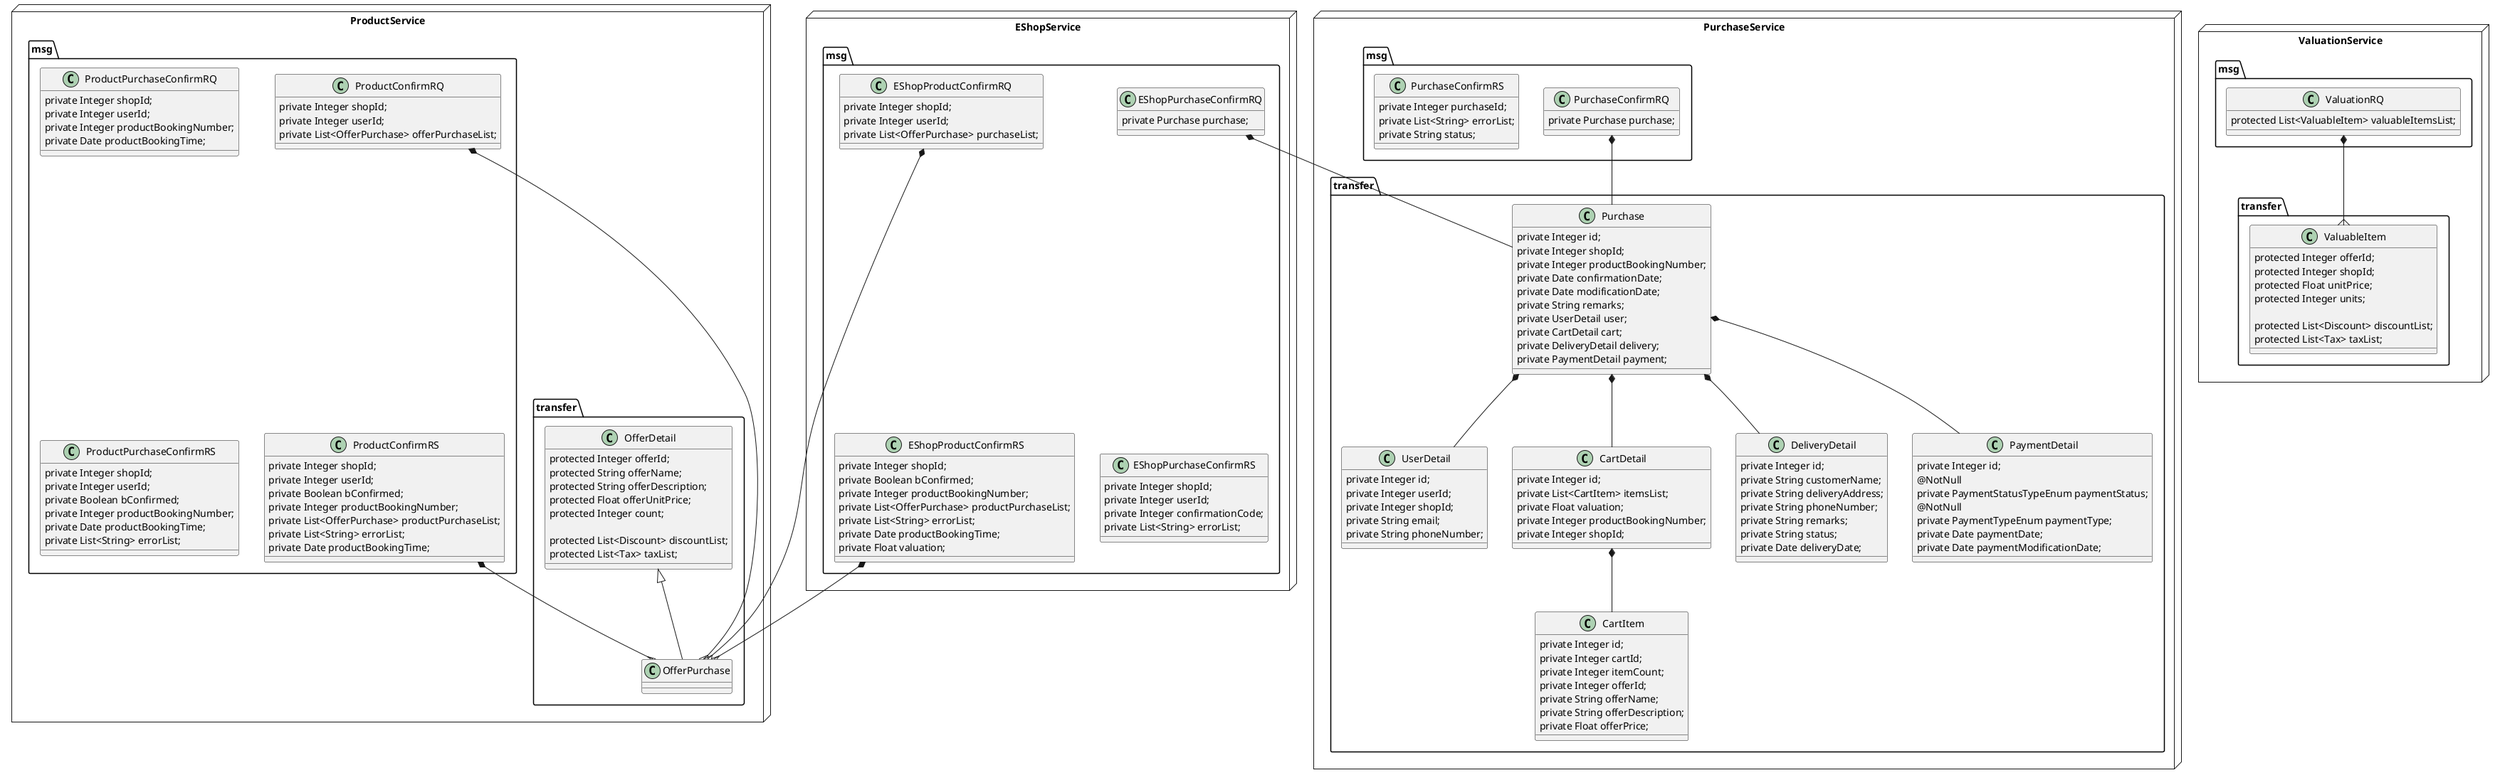 @startuml

node EShopService {

}

package EShopService.msg {
    class EShopProductConfirmRQ {
        private Integer shopId;
        private Integer userId;
        private List<OfferPurchase> purchaseList;
    }


    class EShopProductConfirmRS {
        private Integer shopId;
        private Boolean bConfirmed;
        private Integer productBookingNumber;
        private List<OfferPurchase> productPurchaseList;
        private List<String> errorList;
        private Date productBookingTime;
        private Float valuation;
    }

    class EShopPurchaseConfirmRQ {    
    	private Purchase purchase;        
        }

    class EShopPurchaseConfirmRS {
        private Integer shopId;
        private Integer userId;
        private Integer confirmationCode;
        private List<String> errorList;    
    }
    
    EShopProductConfirmRQ -[hidden]--> EShopProductConfirmRS
    EShopPurchaseConfirmRQ -[hidden]--> EShopPurchaseConfirmRS


}




EShopProductConfirmRQ *--{ ProductService.transfer.OfferPurchase
EShopProductConfirmRS *--{ ProductService.transfer.OfferPurchase

EShopPurchaseConfirmRQ *-- PurchaseService.transfer.Purchase


node ProductService {

}

package ProductService.msg {

    class ProductConfirmRQ {

        private Integer shopId;
        private Integer userId;
        private List<OfferPurchase> offerPurchaseList;
    }

    class ProductConfirmRS {
        private Integer shopId;
        private Integer userId;
        private Boolean bConfirmed;
        private Integer productBookingNumber;
        private List<OfferPurchase> productPurchaseList;
        private List<String> errorList;
        private Date productBookingTime;
    }
    
    class ProductPurchaseConfirmRQ {
    	private Integer shopId;
        private Integer userId;
        private Integer productBookingNumber;
        private Date productBookingTime;    
    }
    
    class ProductPurchaseConfirmRS {
        private Integer shopId;
        private Integer userId;
        private Boolean bConfirmed;
        private Integer productBookingNumber;
        private Date productBookingTime;
        private List<String> errorList;    
    }
    
    ProductConfirmRQ -[hidden]--> ProductConfirmRS
    ProductPurchaseConfirmRQ -[hidden]--> ProductPurchaseConfirmRS
    
    ProductConfirmRQ *--{ ProductService.transfer.OfferPurchase
	ProductConfirmRS *--{ ProductService.transfer.OfferPurchase

}

package ProductService.transfer {

    class OfferDetail {
        protected Integer offerId;
        protected String offerName;
        protected String offerDescription;
        protected Float offerUnitPrice;
        protected Integer count;

        protected List<Discount> discountList;
        protected List<Tax> taxList;
    }
    
    
    
    class OfferPurchase {
    }
    
    OfferDetail <|-- OfferPurchase

}


node ValuationService {
}

package ValuationService.msg {

    class ValuationRQ {
        protected List<ValuableItem> valuableItemsList;
    }


    
    ValuationRQ *--{ ValuationService.transfer.ValuableItem

}

package ValuationService.transfer {

    class ValuableItem {
        protected Integer offerId;
        protected Integer shopId;
        protected Float unitPrice;
        protected Integer units;

        protected List<Discount> discountList;
        protected List<Tax> taxList;
    }

}

node PurchaseService {
}

package PurchaseService.msg {

	class PurchaseConfirmRQ {
    	private Purchase purchase;    
    }
    
    PurchaseConfirmRQ *-- PurchaseService.transfer.Purchase
    
    class PurchaseConfirmRS {
        private Integer purchaseId;
        private List<String> errorList;
        private String status;    
    }
}

package PurchaseService.transfer {
	class Purchase {
        private Integer id;
        private Integer shopId;
        private Integer productBookingNumber;
        private Date confirmationDate;
        private Date modificationDate;
        private String remarks;
        private UserDetail user;
        private CartDetail cart;
        private DeliveryDetail delivery;
        private PaymentDetail payment;    
    }
    
    
    class UserDetail {    
        private Integer id;
        private Integer userId;
        private Integer shopId;
        private String email;
        private String phoneNumber;
    }
    

    class CartDetail {
        private Integer id;
        private List<CartItem> itemsList;
        private Float valuation;
        private Integer productBookingNumber;
        private Integer shopId;    
    }
    
    
    class DeliveryDetail {
        private Integer id;
        private String customerName;
        private String deliveryAddress;
        private String phoneNumber;
        private String remarks;
        private String status;
        private Date deliveryDate;
   }
   

    class PaymentDetail {
        private Integer id;
        @NotNull
        private PaymentStatusTypeEnum paymentStatus;
        @NotNull
        private PaymentTypeEnum paymentType;    
        private Date paymentDate;
        private Date paymentModificationDate;
    }
    
    class CartItem {    
        private Integer id;
        private Integer cartId;
        private Integer itemCount;
        private Integer offerId;
        private String offerName;
        private String offerDescription;
        private Float offerPrice;
    }
    
    
    Purchase *-- UserDetail
    Purchase *-- CartDetail
    Purchase *-- DeliveryDetail
    Purchase *-- PaymentDetail
    
    CartDetail *-- CartItem
    
}




@enduml